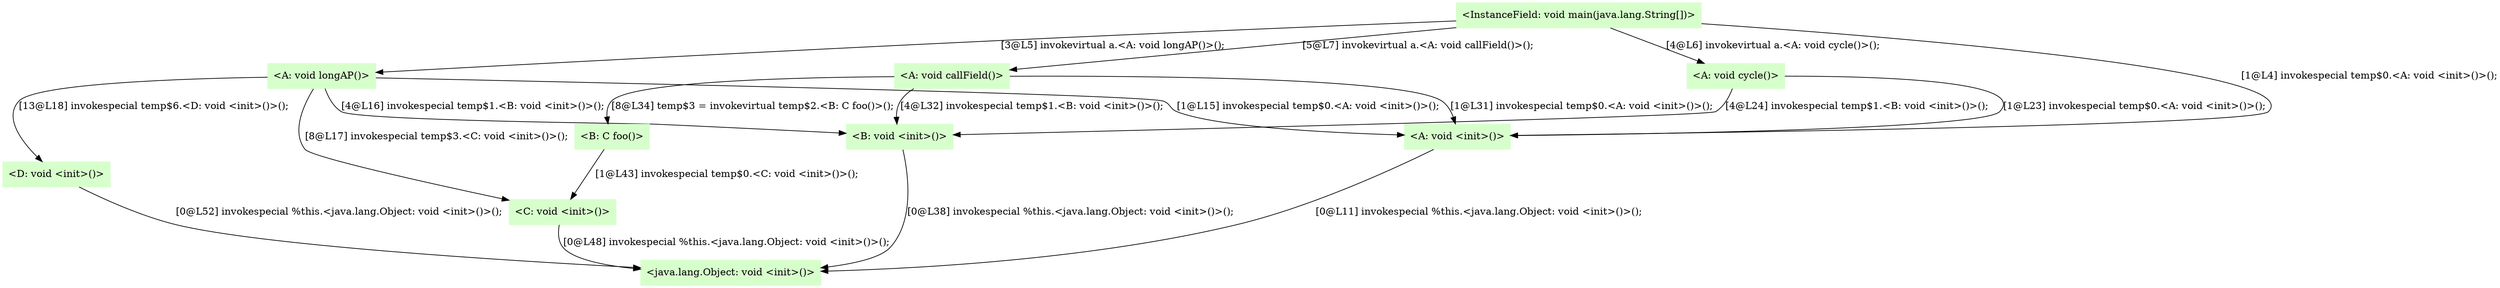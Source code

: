 digraph G {
  node [color=".3 .2 1.0",style=filled,shape=box,];
  "0" [label="<A: void cycle()>",];
  "1" [label="<A: void longAP()>",];
  "2" [label="<D: void <init>()>",];
  "3" [label="<A: void callField()>",];
  "4" [label="<B: void <init>()>",];
  "5" [label="<C: void <init>()>",];
  "6" [label="<java.lang.Object: void <init>()>",];
  "7" [label="<InstanceField: void main(java.lang.String[])>",];
  "8" [label="<B: C foo()>",];
  "9" [label="<A: void <init>()>",];
  "0" -> "9" [label="[1@L23] invokespecial temp$0.<A: void <init>()>();",];
  "0" -> "4" [label="[4@L24] invokespecial temp$1.<B: void <init>()>();",];
  "1" -> "9" [label="[1@L15] invokespecial temp$0.<A: void <init>()>();",];
  "1" -> "5" [label="[8@L17] invokespecial temp$3.<C: void <init>()>();",];
  "1" -> "4" [label="[4@L16] invokespecial temp$1.<B: void <init>()>();",];
  "1" -> "2" [label="[13@L18] invokespecial temp$6.<D: void <init>()>();",];
  "2" -> "6" [label="[0@L52] invokespecial %this.<java.lang.Object: void <init>()>();",];
  "3" -> "4" [label="[4@L32] invokespecial temp$1.<B: void <init>()>();",];
  "3" -> "9" [label="[1@L31] invokespecial temp$0.<A: void <init>()>();",];
  "3" -> "8" [label="[8@L34] temp$3 = invokevirtual temp$2.<B: C foo()>();",];
  "4" -> "6" [label="[0@L38] invokespecial %this.<java.lang.Object: void <init>()>();",];
  "5" -> "6" [label="[0@L48] invokespecial %this.<java.lang.Object: void <init>()>();",];
  "7" -> "0" [label="[4@L6] invokevirtual a.<A: void cycle()>();",];
  "7" -> "1" [label="[3@L5] invokevirtual a.<A: void longAP()>();",];
  "7" -> "3" [label="[5@L7] invokevirtual a.<A: void callField()>();",];
  "7" -> "9" [label="[1@L4] invokespecial temp$0.<A: void <init>()>();",];
  "8" -> "5" [label="[1@L43] invokespecial temp$0.<C: void <init>()>();",];
  "9" -> "6" [label="[0@L11] invokespecial %this.<java.lang.Object: void <init>()>();",];
}

